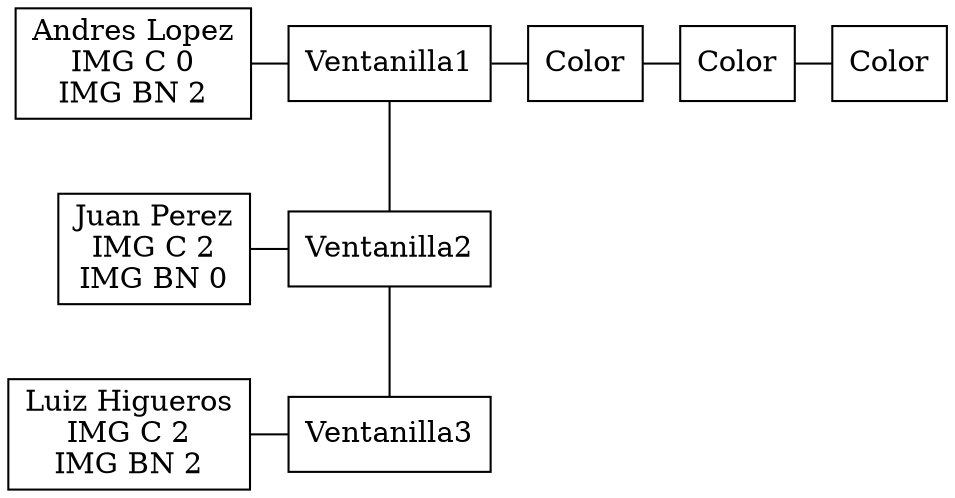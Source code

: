 digraph listaVentanillas {
node[shape=box]
edge[arrowhead=none]
0 [label=Ventanilla1]
1 [label=Ventanilla2]
2 [label=Ventanilla3]
3 [label="Andres Lopez\nIMG C 0\nIMG BN 2"]
4 [label=Color]
5 [label=Color]
6 [label=Color]
7 [label="Juan Perez\nIMG C 2\nIMG BN 0"]
8 [label="Luiz Higueros\nIMG C 2\nIMG BN 2"]
0->1
1->2
3->0
0->4
4->5
5->6
7->1
8->2
{rank=same; 3; 0}
{rank=same; 4; 0}
{rank=same; 4; 5}
{rank=same; 5; 6}
{rank=same; 7; 1}
{rank=same; 8; 2}
rankdir=TB
}